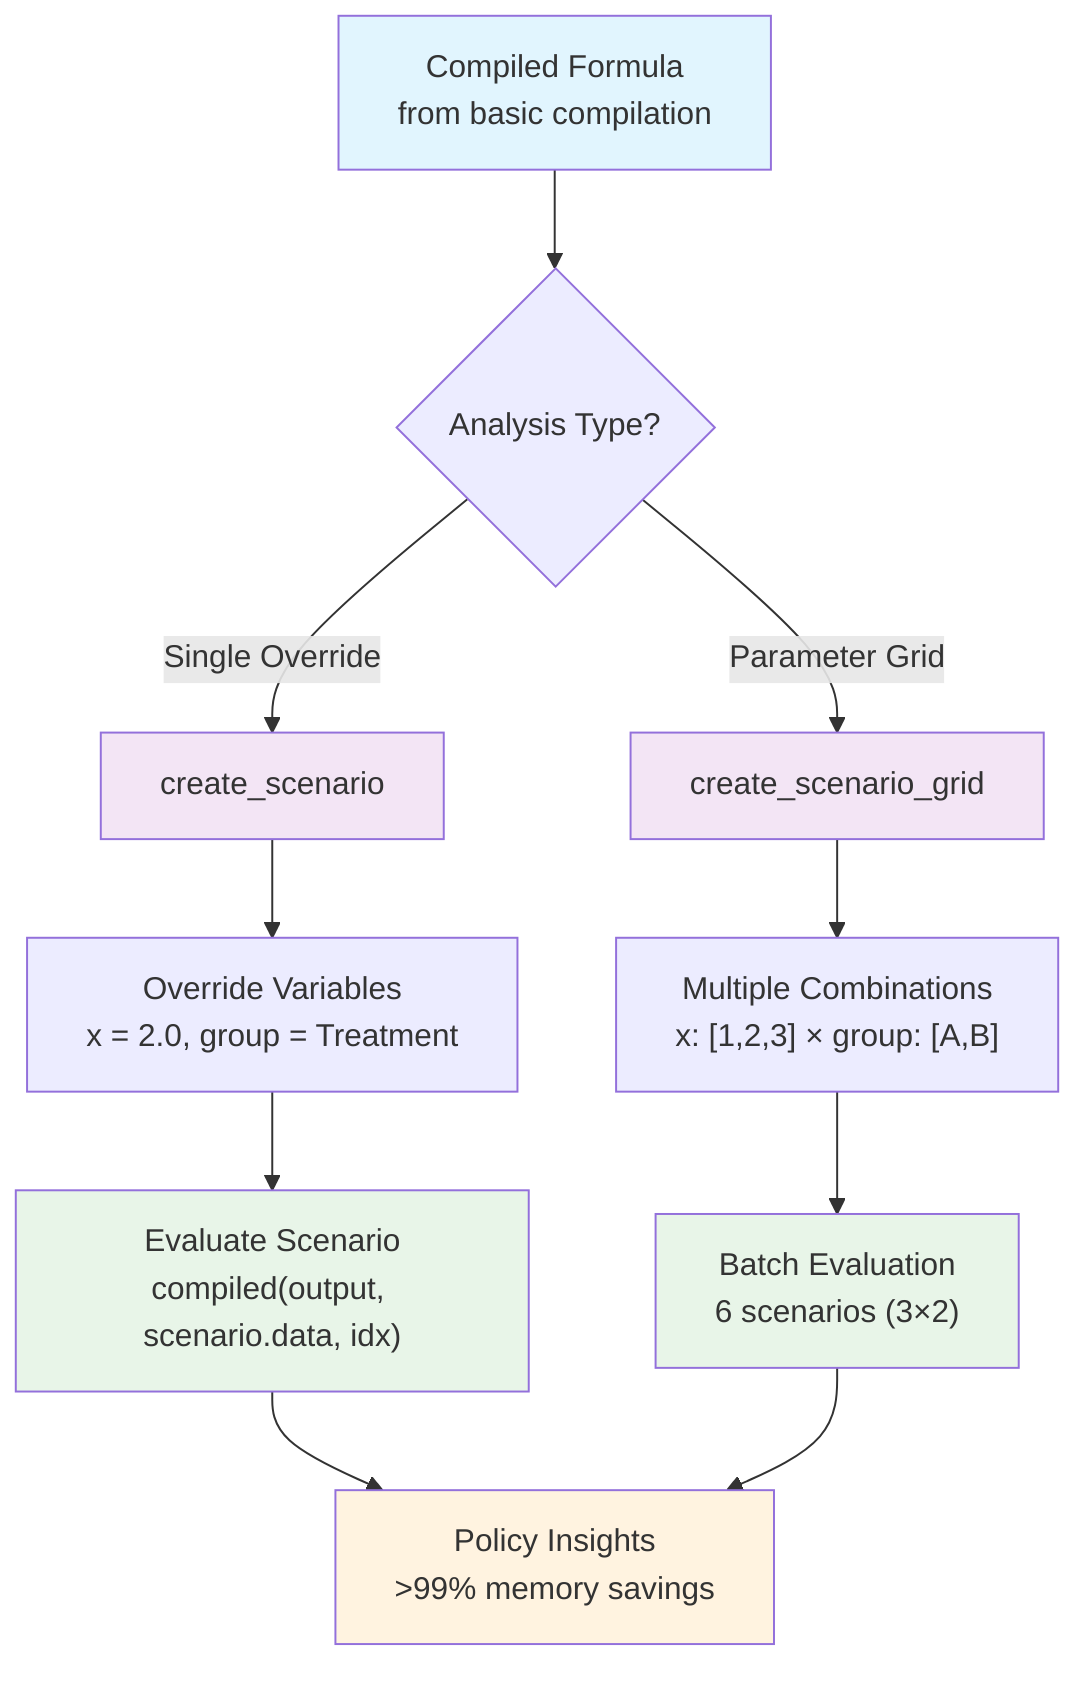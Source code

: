 flowchart TD
    A["Compiled Formula<br>from basic compilation"] --> B{Analysis Type?}
    B -->|Single Override| C["create_scenario"]
    B -->|Parameter Grid| D["create_scenario_grid"]
    
    C --> E["Override Variables<br>x = 2.0, group = Treatment"]
    D --> F["Multiple Combinations<br>x: [1,2,3] × group: [A,B]"]
    
    E --> G["Evaluate Scenario<br>compiled(output, scenario.data, idx)"]
    F --> H["Batch Evaluation<br>6 scenarios (3×2)"]
    
    G --> I["Policy Insights<br>>99% memory savings"]
    H --> I
    
    style A fill:#e1f5fe
    style C fill:#f3e5f5
    style D fill:#f3e5f5
    style G fill:#e8f5e8
    style H fill:#e8f5e8
    style I fill:#fff3e0